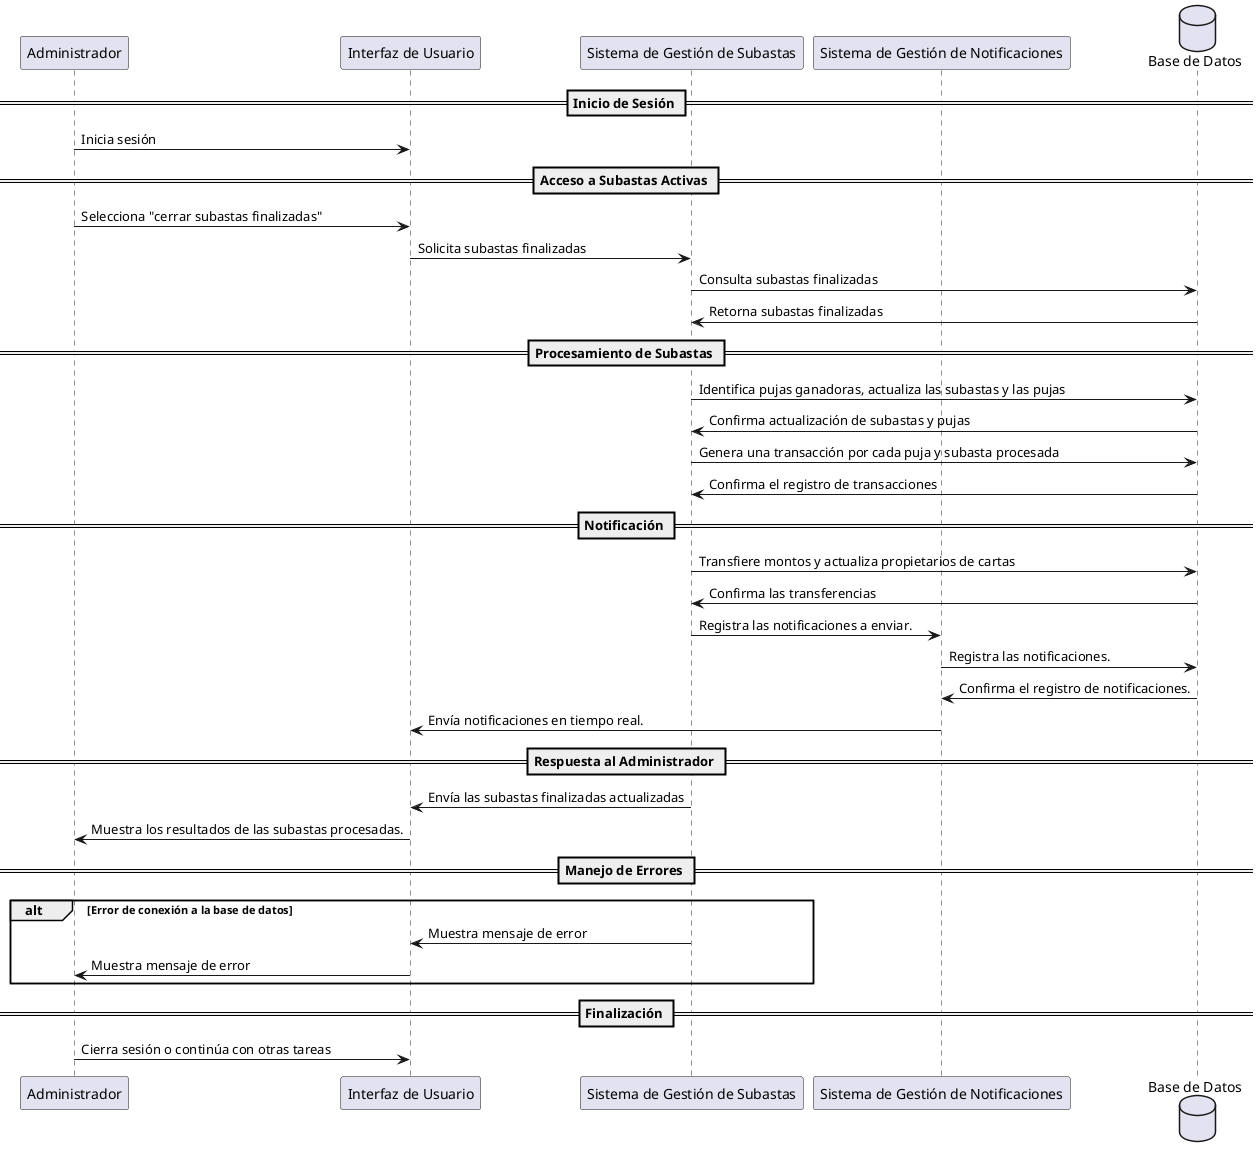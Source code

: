 @startuml
participant "Administrador" as Admin
participant "Interfaz de Usuario" as UI
participant "Sistema de Gestión de Subastas" as AuctionSystem
participant "Sistema de Gestión de Notificaciones" as NotificationSystem
database "Base de Datos" as DB

== Inicio de Sesión ==
Admin -> UI : Inicia sesión

== Acceso a Subastas Activas ==
Admin -> UI : Selecciona "cerrar subastas finalizadas"
UI -> AuctionSystem : Solicita subastas finalizadas
AuctionSystem -> DB : Consulta subastas finalizadas
DB -> AuctionSystem : Retorna subastas finalizadas

== Procesamiento de Subastas ==
AuctionSystem -> DB : Identifica pujas ganadoras, actualiza las subastas y las pujas
DB -> AuctionSystem : Confirma actualización de subastas y pujas
AuctionSystem -> DB : Genera una transacción por cada puja y subasta procesada
DB -> AuctionSystem : Confirma el registro de transacciones

== Notificación ==
AuctionSystem -> DB : Transfiere montos y actualiza propietarios de cartas
DB -> AuctionSystem : Confirma las transferencias
AuctionSystem -> NotificationSystem: Registra las notificaciones a enviar.
NotificationSystem -> DB: Registra las notificaciones.
DB -> NotificationSystem: Confirma el registro de notificaciones.
NotificationSystem -> UI : Envía notificaciones en tiempo real.

== Respuesta al Administrador ==
AuctionSystem -> UI : Envía las subastas finalizadas actualizadas
UI -> Admin : Muestra los resultados de las subastas procesadas.

== Manejo de Errores ==
alt Error de conexión a la base de datos
    AuctionSystem -> UI : Muestra mensaje de error
    UI -> Admin : Muestra mensaje de error
end

== Finalización ==
Admin -> UI : Cierra sesión o continúa con otras tareas
@enduml



\subsubsubsection{Diagrama de secuencia. Cerrar subastas finalizadas} \label{sec:dsec_cerrar-subastas}
En la figura \ref{fig:seq-cerrar-subastas} se muestra el diagrama de secuencia correspondiente al caso de uso \textit{Cerrar subastas finalizadas}.
\begin{figure}[H]
    \centering
     \includegraphics[width=1\textwidth]{figures/6-Analisis/6-Casos-uso/6_3_4_DSec-cerrar-subastas.png}
    \caption{Diagrama de secuencia. Cerrar subastas finalizadas}
    \label{fig:seq-cerrar-subastas}
\end{figure}
